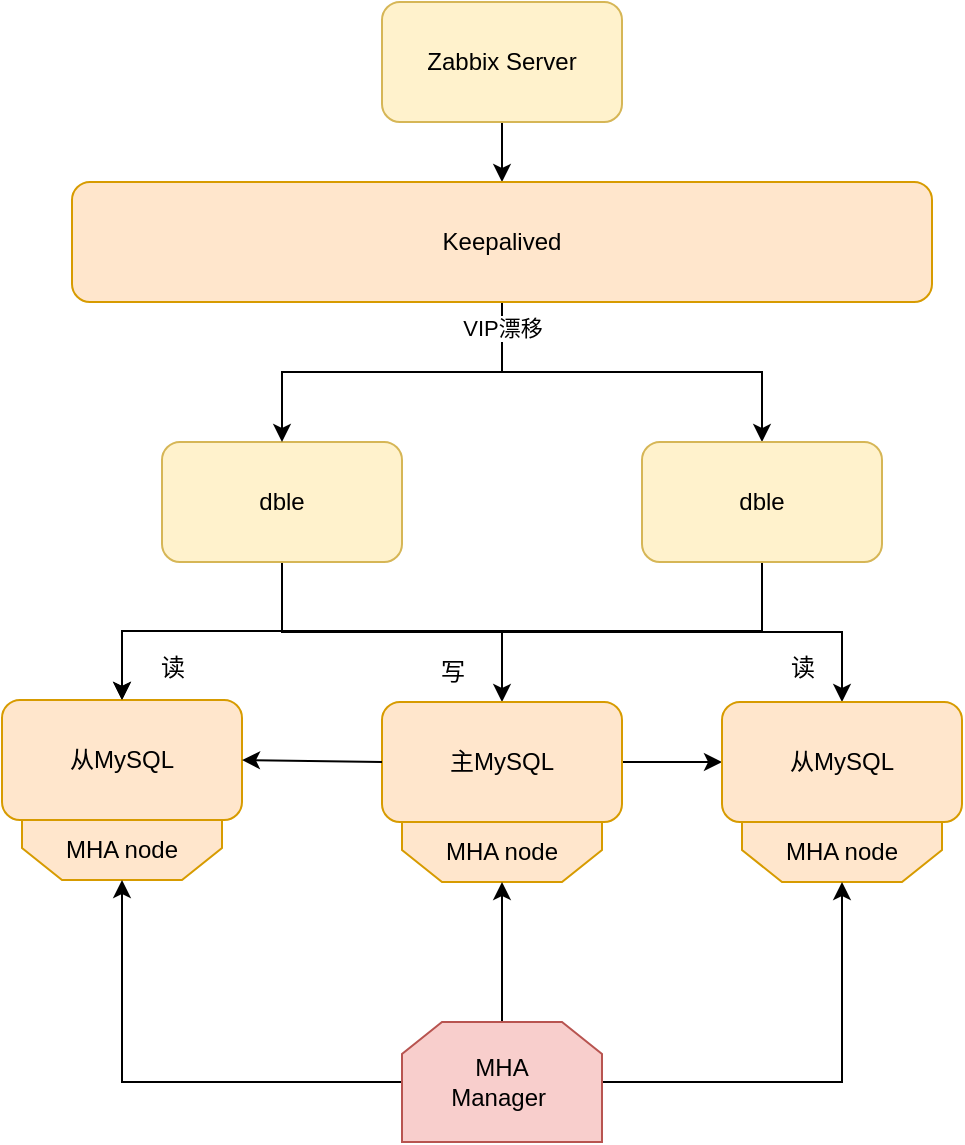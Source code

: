 <mxfile version="22.0.8" type="github">
  <diagram name="第 1 页" id="EZE1y0nEabGCO-7ae4F7">
    <mxGraphModel dx="956" dy="609" grid="1" gridSize="10" guides="1" tooltips="1" connect="1" arrows="1" fold="1" page="1" pageScale="1" pageWidth="827" pageHeight="1169" math="0" shadow="0">
      <root>
        <mxCell id="0" />
        <mxCell id="1" parent="0" />
        <mxCell id="XvlknHN8pUFhw5sS-KLo-2" style="edgeStyle=orthogonalEdgeStyle;rounded=0;orthogonalLoop=1;jettySize=auto;html=1;" edge="1" parent="1" source="ZX59vD8KczDdF2iJHPan-3" target="ZX59vD8KczDdF2iJHPan-26">
          <mxGeometry relative="1" as="geometry" />
        </mxCell>
        <mxCell id="ZX59vD8KczDdF2iJHPan-3" value="Zabbix Server" style="rounded=1;whiteSpace=wrap;html=1;fillColor=#fff2cc;strokeColor=#d6b656;" parent="1" vertex="1">
          <mxGeometry x="300" y="50" width="120" height="60" as="geometry" />
        </mxCell>
        <mxCell id="XvlknHN8pUFhw5sS-KLo-7" style="edgeStyle=orthogonalEdgeStyle;rounded=0;orthogonalLoop=1;jettySize=auto;html=1;entryX=0.5;entryY=0;entryDx=0;entryDy=0;" edge="1" parent="1" source="ZX59vD8KczDdF2iJHPan-4" target="ZX59vD8KczDdF2iJHPan-7">
          <mxGeometry relative="1" as="geometry" />
        </mxCell>
        <mxCell id="XvlknHN8pUFhw5sS-KLo-8" style="edgeStyle=orthogonalEdgeStyle;rounded=0;orthogonalLoop=1;jettySize=auto;html=1;" edge="1" parent="1" source="ZX59vD8KczDdF2iJHPan-4" target="ZX59vD8KczDdF2iJHPan-5">
          <mxGeometry relative="1" as="geometry" />
        </mxCell>
        <mxCell id="XvlknHN8pUFhw5sS-KLo-11" style="edgeStyle=orthogonalEdgeStyle;rounded=0;orthogonalLoop=1;jettySize=auto;html=1;exitX=0.5;exitY=1;exitDx=0;exitDy=0;" edge="1" parent="1" source="ZX59vD8KczDdF2iJHPan-4" target="ZX59vD8KczDdF2iJHPan-8">
          <mxGeometry relative="1" as="geometry" />
        </mxCell>
        <mxCell id="ZX59vD8KczDdF2iJHPan-4" value="dble" style="rounded=1;whiteSpace=wrap;html=1;fillColor=#fff2cc;strokeColor=#d6b656;" parent="1" vertex="1">
          <mxGeometry x="190" y="270" width="120" height="60" as="geometry" />
        </mxCell>
        <mxCell id="XvlknHN8pUFhw5sS-KLo-19" style="edgeStyle=orthogonalEdgeStyle;rounded=0;orthogonalLoop=1;jettySize=auto;html=1;entryX=0;entryY=0.5;entryDx=0;entryDy=0;" edge="1" parent="1" source="ZX59vD8KczDdF2iJHPan-5" target="ZX59vD8KczDdF2iJHPan-8">
          <mxGeometry relative="1" as="geometry" />
        </mxCell>
        <mxCell id="ZX59vD8KczDdF2iJHPan-5" value="主MySQL" style="rounded=1;whiteSpace=wrap;html=1;fillColor=#ffe6cc;strokeColor=#d79b00;" parent="1" vertex="1">
          <mxGeometry x="300" y="400" width="120" height="60" as="geometry" />
        </mxCell>
        <mxCell id="ZX59vD8KczDdF2iJHPan-7" value="从MySQL" style="rounded=1;whiteSpace=wrap;html=1;fillColor=#ffe6cc;strokeColor=#d79b00;" parent="1" vertex="1">
          <mxGeometry x="110" y="399" width="120" height="60" as="geometry" />
        </mxCell>
        <mxCell id="ZX59vD8KczDdF2iJHPan-8" value="从MySQL" style="rounded=1;whiteSpace=wrap;html=1;fillColor=#ffe6cc;strokeColor=#d79b00;" parent="1" vertex="1">
          <mxGeometry x="470" y="400" width="120" height="60" as="geometry" />
        </mxCell>
        <mxCell id="ZX59vD8KczDdF2iJHPan-13" value="MHA node" style="shape=loopLimit;whiteSpace=wrap;html=1;direction=west;strokeColor=#d79b00;shadow=0;fillColor=#ffe6cc;" parent="1" vertex="1">
          <mxGeometry x="120" y="459" width="100" height="30" as="geometry" />
        </mxCell>
        <mxCell id="ZX59vD8KczDdF2iJHPan-14" style="edgeStyle=orthogonalEdgeStyle;rounded=0;orthogonalLoop=1;jettySize=auto;html=1;exitX=0.5;exitY=0;exitDx=0;exitDy=0;" parent="1" source="ZX59vD8KczDdF2iJHPan-13" target="ZX59vD8KczDdF2iJHPan-13" edge="1">
          <mxGeometry relative="1" as="geometry" />
        </mxCell>
        <mxCell id="ZX59vD8KczDdF2iJHPan-15" value="MHA node" style="shape=loopLimit;whiteSpace=wrap;html=1;direction=west;fillColor=#ffe6cc;strokeColor=#d79b00;" parent="1" vertex="1">
          <mxGeometry x="480" y="460" width="100" height="30" as="geometry" />
        </mxCell>
        <mxCell id="ZX59vD8KczDdF2iJHPan-16" value="MHA node" style="shape=loopLimit;whiteSpace=wrap;html=1;direction=west;fillColor=#ffe6cc;strokeColor=#d79b00;" parent="1" vertex="1">
          <mxGeometry x="310" y="460" width="100" height="30" as="geometry" />
        </mxCell>
        <mxCell id="ZX59vD8KczDdF2iJHPan-22" style="edgeStyle=orthogonalEdgeStyle;rounded=0;orthogonalLoop=1;jettySize=auto;html=1;entryX=0.5;entryY=0;entryDx=0;entryDy=0;" parent="1" source="ZX59vD8KczDdF2iJHPan-17" target="ZX59vD8KczDdF2iJHPan-13" edge="1">
          <mxGeometry relative="1" as="geometry">
            <mxPoint x="160" y="490" as="targetPoint" />
          </mxGeometry>
        </mxCell>
        <mxCell id="ZX59vD8KczDdF2iJHPan-24" style="edgeStyle=orthogonalEdgeStyle;rounded=0;orthogonalLoop=1;jettySize=auto;html=1;entryX=0.5;entryY=0;entryDx=0;entryDy=0;" parent="1" source="ZX59vD8KczDdF2iJHPan-17" target="ZX59vD8KczDdF2iJHPan-16" edge="1">
          <mxGeometry relative="1" as="geometry" />
        </mxCell>
        <mxCell id="ZX59vD8KczDdF2iJHPan-32" style="edgeStyle=orthogonalEdgeStyle;rounded=0;orthogonalLoop=1;jettySize=auto;html=1;entryX=0.5;entryY=0;entryDx=0;entryDy=0;" parent="1" source="ZX59vD8KczDdF2iJHPan-17" target="ZX59vD8KczDdF2iJHPan-15" edge="1">
          <mxGeometry relative="1" as="geometry" />
        </mxCell>
        <mxCell id="ZX59vD8KczDdF2iJHPan-17" value="MHA&lt;br&gt;Manager&amp;nbsp;" style="shape=loopLimit;whiteSpace=wrap;html=1;direction=east;fillColor=#f8cecc;strokeColor=#b85450;" parent="1" vertex="1">
          <mxGeometry x="310" y="560" width="100" height="60" as="geometry" />
        </mxCell>
        <mxCell id="XvlknHN8pUFhw5sS-KLo-3" style="edgeStyle=orthogonalEdgeStyle;rounded=0;orthogonalLoop=1;jettySize=auto;html=1;exitX=0.5;exitY=1;exitDx=0;exitDy=0;entryX=0.5;entryY=0;entryDx=0;entryDy=0;" edge="1" parent="1" source="ZX59vD8KczDdF2iJHPan-26" target="ZX59vD8KczDdF2iJHPan-4">
          <mxGeometry relative="1" as="geometry" />
        </mxCell>
        <mxCell id="XvlknHN8pUFhw5sS-KLo-4" style="edgeStyle=orthogonalEdgeStyle;rounded=0;orthogonalLoop=1;jettySize=auto;html=1;exitX=0.5;exitY=1;exitDx=0;exitDy=0;" edge="1" parent="1" source="ZX59vD8KczDdF2iJHPan-26" target="XvlknHN8pUFhw5sS-KLo-1">
          <mxGeometry relative="1" as="geometry" />
        </mxCell>
        <mxCell id="XvlknHN8pUFhw5sS-KLo-20" value="VIP漂移" style="edgeLabel;html=1;align=center;verticalAlign=middle;resizable=0;points=[];" vertex="1" connectable="0" parent="XvlknHN8pUFhw5sS-KLo-4">
          <mxGeometry x="-0.868" relative="1" as="geometry">
            <mxPoint as="offset" />
          </mxGeometry>
        </mxCell>
        <mxCell id="ZX59vD8KczDdF2iJHPan-26" value="Keepalived" style="rounded=1;whiteSpace=wrap;html=1;fillColor=#ffe6cc;strokeColor=#d79b00;" parent="1" vertex="1">
          <mxGeometry x="145" y="140" width="430" height="60" as="geometry" />
        </mxCell>
        <mxCell id="XvlknHN8pUFhw5sS-KLo-12" style="edgeStyle=orthogonalEdgeStyle;rounded=0;orthogonalLoop=1;jettySize=auto;html=1;entryX=0.5;entryY=0;entryDx=0;entryDy=0;exitX=0.5;exitY=1;exitDx=0;exitDy=0;" edge="1" parent="1" source="XvlknHN8pUFhw5sS-KLo-1" target="ZX59vD8KczDdF2iJHPan-7">
          <mxGeometry relative="1" as="geometry" />
        </mxCell>
        <mxCell id="XvlknHN8pUFhw5sS-KLo-1" value="dble" style="rounded=1;whiteSpace=wrap;html=1;fillColor=#fff2cc;strokeColor=#d6b656;" vertex="1" parent="1">
          <mxGeometry x="430" y="270" width="120" height="60" as="geometry" />
        </mxCell>
        <mxCell id="XvlknHN8pUFhw5sS-KLo-14" value="写" style="text;html=1;align=center;verticalAlign=middle;resizable=0;points=[];autosize=1;strokeColor=none;fillColor=none;" vertex="1" parent="1">
          <mxGeometry x="315" y="370" width="40" height="30" as="geometry" />
        </mxCell>
        <mxCell id="XvlknHN8pUFhw5sS-KLo-15" value="读" style="text;html=1;align=center;verticalAlign=middle;resizable=0;points=[];autosize=1;strokeColor=none;fillColor=none;" vertex="1" parent="1">
          <mxGeometry x="490" y="368" width="40" height="30" as="geometry" />
        </mxCell>
        <mxCell id="XvlknHN8pUFhw5sS-KLo-16" value="读" style="text;html=1;align=center;verticalAlign=middle;resizable=0;points=[];autosize=1;strokeColor=none;fillColor=none;" vertex="1" parent="1">
          <mxGeometry x="175" y="368" width="40" height="30" as="geometry" />
        </mxCell>
        <mxCell id="XvlknHN8pUFhw5sS-KLo-18" value="" style="endArrow=classic;html=1;rounded=0;entryX=1;entryY=0.5;entryDx=0;entryDy=0;exitX=0;exitY=0.5;exitDx=0;exitDy=0;" edge="1" parent="1" source="ZX59vD8KczDdF2iJHPan-5" target="ZX59vD8KczDdF2iJHPan-7">
          <mxGeometry width="50" height="50" relative="1" as="geometry">
            <mxPoint x="240" y="510" as="sourcePoint" />
            <mxPoint x="290" y="460" as="targetPoint" />
          </mxGeometry>
        </mxCell>
      </root>
    </mxGraphModel>
  </diagram>
</mxfile>
